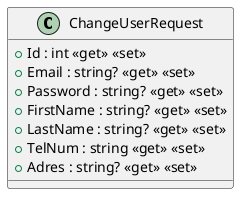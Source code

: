 @startuml
class ChangeUserRequest {
    + Id : int <<get>> <<set>>
    + Email : string? <<get>> <<set>>
    + Password : string? <<get>> <<set>>
    + FirstName : string? <<get>> <<set>>
    + LastName : string? <<get>> <<set>>
    + TelNum : string <<get>> <<set>>
    + Adres : string? <<get>> <<set>>
}
@enduml
